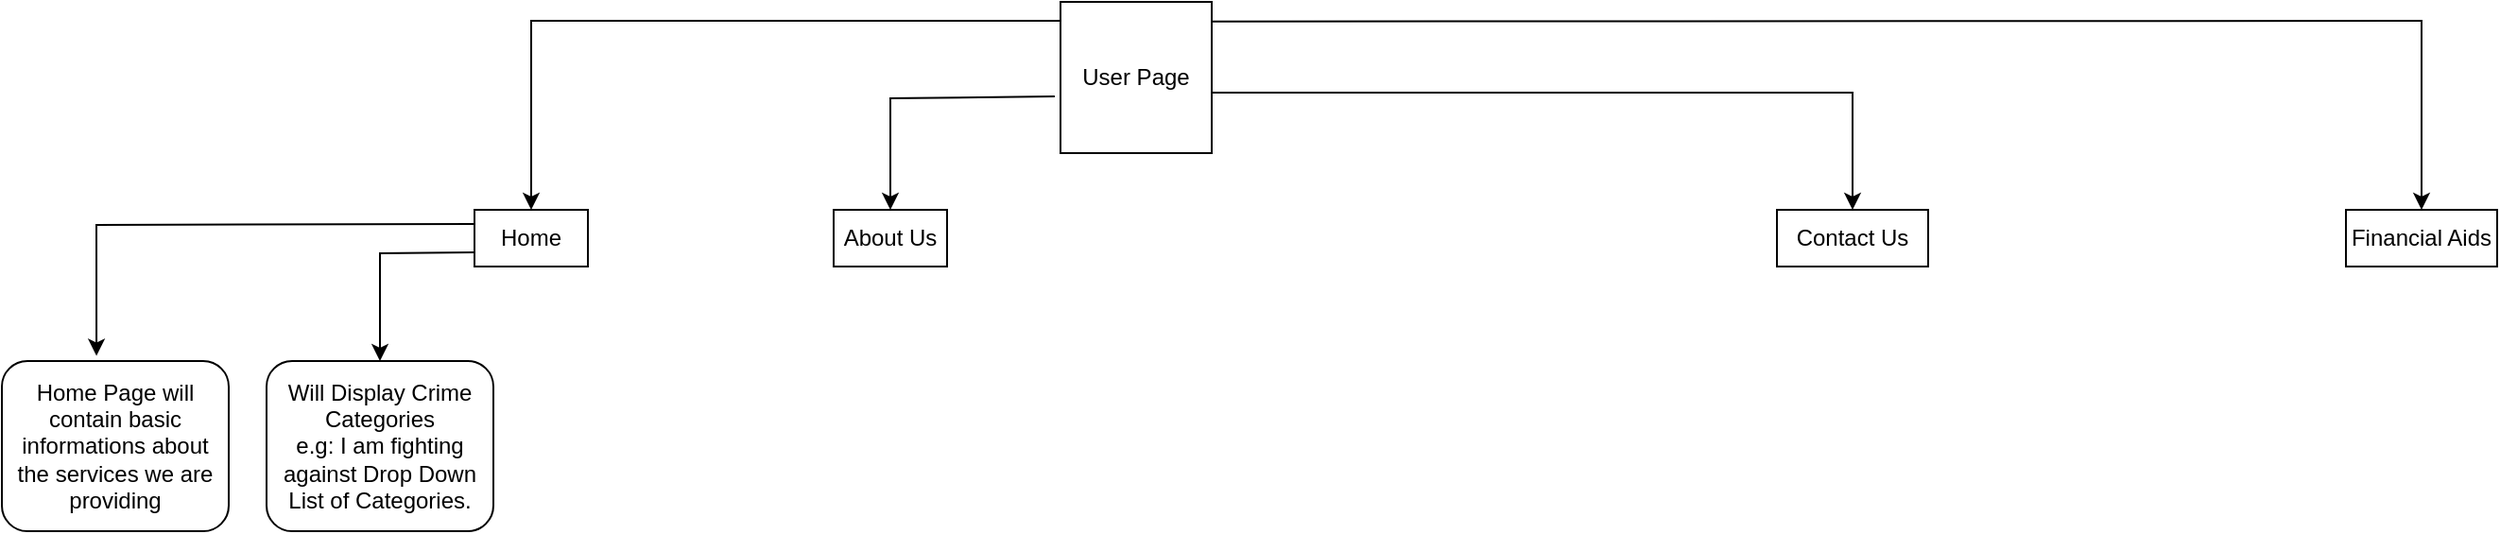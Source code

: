 <mxfile version="26.0.16">
  <diagram name="Page-1" id="WLoys8c1fPhX7VD4ao9a">
    <mxGraphModel dx="2463" dy="653" grid="1" gridSize="10" guides="1" tooltips="1" connect="1" arrows="1" fold="1" page="1" pageScale="1" pageWidth="850" pageHeight="1100" math="0" shadow="0">
      <root>
        <mxCell id="0" />
        <mxCell id="1" parent="0" />
        <mxCell id="bWFnkCtB5NSEsrCA-qpM-1" value="User Page" style="whiteSpace=wrap;html=1;aspect=fixed;" vertex="1" parent="1">
          <mxGeometry x="-40" y="30" width="80" height="80" as="geometry" />
        </mxCell>
        <mxCell id="bWFnkCtB5NSEsrCA-qpM-2" value="Home" style="rounded=0;whiteSpace=wrap;html=1;" vertex="1" parent="1">
          <mxGeometry x="-350" y="140" width="60" height="30" as="geometry" />
        </mxCell>
        <mxCell id="bWFnkCtB5NSEsrCA-qpM-4" value="About Us&lt;span style=&quot;color: rgba(0, 0, 0, 0); font-family: monospace; font-size: 0px; text-align: start; text-wrap-mode: nowrap;&quot;&gt;%3CmxGraphModel%3E%3Croot%3E%3CmxCell%20id%3D%220%22%2F%3E%3CmxCell%20id%3D%221%22%20parent%3D%220%22%2F%3E%3CmxCell%20id%3D%222%22%20value%3D%22Home%22%20style%3D%22rounded%3D0%3BwhiteSpace%3Dwrap%3Bhtml%3D1%3B%22%20vertex%3D%221%22%20parent%3D%221%22%3E%3CmxGeometry%20x%3D%22410%22%20y%3D%22240%22%20width%3D%2260%22%20height%3D%2230%22%20as%3D%22geometry%22%2F%3E%3C%2FmxCell%3E%3C%2Froot%3E%3C%2FmxGraphModel%3E&lt;/span&gt;" style="rounded=0;whiteSpace=wrap;html=1;" vertex="1" parent="1">
          <mxGeometry x="-160" y="140" width="60" height="30" as="geometry" />
        </mxCell>
        <mxCell id="bWFnkCtB5NSEsrCA-qpM-5" value="Contact Us" style="rounded=0;whiteSpace=wrap;html=1;" vertex="1" parent="1">
          <mxGeometry x="339" y="140" width="80" height="30" as="geometry" />
        </mxCell>
        <mxCell id="bWFnkCtB5NSEsrCA-qpM-8" value="Home Page will contain basic informations about the services we are providing" style="rounded=1;whiteSpace=wrap;html=1;" vertex="1" parent="1">
          <mxGeometry x="-600" y="220" width="120" height="90" as="geometry" />
        </mxCell>
        <mxCell id="bWFnkCtB5NSEsrCA-qpM-10" value="Will Display Crime Categories&lt;div&gt;e.g: I am fighting against Drop Down List of Categories.&lt;/div&gt;" style="rounded=1;whiteSpace=wrap;html=1;" vertex="1" parent="1">
          <mxGeometry x="-460" y="220" width="120" height="90" as="geometry" />
        </mxCell>
        <mxCell id="bWFnkCtB5NSEsrCA-qpM-13" value="Financial Aids" style="rounded=0;whiteSpace=wrap;html=1;" vertex="1" parent="1">
          <mxGeometry x="640" y="140" width="80" height="30" as="geometry" />
        </mxCell>
        <mxCell id="bWFnkCtB5NSEsrCA-qpM-15" value="" style="endArrow=classic;html=1;rounded=0;exitX=0;exitY=0.125;exitDx=0;exitDy=0;exitPerimeter=0;entryX=0.5;entryY=0;entryDx=0;entryDy=0;" edge="1" parent="1" source="bWFnkCtB5NSEsrCA-qpM-1" target="bWFnkCtB5NSEsrCA-qpM-2">
          <mxGeometry width="50" height="50" relative="1" as="geometry">
            <mxPoint x="-220" y="190" as="sourcePoint" />
            <mxPoint x="-170" y="140" as="targetPoint" />
            <Array as="points">
              <mxPoint x="-320" y="40" />
            </Array>
          </mxGeometry>
        </mxCell>
        <mxCell id="bWFnkCtB5NSEsrCA-qpM-16" value="" style="endArrow=classic;html=1;rounded=0;exitX=0.995;exitY=0.129;exitDx=0;exitDy=0;entryX=0.5;entryY=0;entryDx=0;entryDy=0;exitPerimeter=0;" edge="1" parent="1" source="bWFnkCtB5NSEsrCA-qpM-1" target="bWFnkCtB5NSEsrCA-qpM-13">
          <mxGeometry width="50" height="50" relative="1" as="geometry">
            <mxPoint x="460" y="40" as="sourcePoint" />
            <mxPoint x="170" y="120" as="targetPoint" />
            <Array as="points">
              <mxPoint x="680" y="40" />
            </Array>
          </mxGeometry>
        </mxCell>
        <mxCell id="bWFnkCtB5NSEsrCA-qpM-17" value="" style="endArrow=classic;html=1;rounded=0;exitX=-0.038;exitY=0.625;exitDx=0;exitDy=0;exitPerimeter=0;" edge="1" parent="1" source="bWFnkCtB5NSEsrCA-qpM-1">
          <mxGeometry width="50" height="50" relative="1" as="geometry">
            <mxPoint x="-82" y="80.96" as="sourcePoint" />
            <mxPoint x="-130" y="140" as="targetPoint" />
            <Array as="points">
              <mxPoint x="-130" y="81" />
            </Array>
          </mxGeometry>
        </mxCell>
        <mxCell id="bWFnkCtB5NSEsrCA-qpM-18" value="" style="endArrow=classic;html=1;rounded=0;entryX=0.5;entryY=0;entryDx=0;entryDy=0;exitX=1;exitY=0.5;exitDx=0;exitDy=0;" edge="1" parent="1" target="bWFnkCtB5NSEsrCA-qpM-5">
          <mxGeometry width="50" height="50" relative="1" as="geometry">
            <mxPoint x="40" y="78.0" as="sourcePoint" />
            <mxPoint x="379.0" y="128.0" as="targetPoint" />
            <Array as="points">
              <mxPoint x="379" y="78" />
            </Array>
          </mxGeometry>
        </mxCell>
        <mxCell id="bWFnkCtB5NSEsrCA-qpM-19" value="" style="endArrow=classic;html=1;rounded=0;exitX=0;exitY=0.25;exitDx=0;exitDy=0;entryX=0.417;entryY=-0.031;entryDx=0;entryDy=0;entryPerimeter=0;" edge="1" parent="1" source="bWFnkCtB5NSEsrCA-qpM-2" target="bWFnkCtB5NSEsrCA-qpM-8">
          <mxGeometry width="50" height="50" relative="1" as="geometry">
            <mxPoint x="-350" y="160" as="sourcePoint" />
            <mxPoint x="-420" y="210" as="targetPoint" />
            <Array as="points">
              <mxPoint x="-550" y="148" />
            </Array>
          </mxGeometry>
        </mxCell>
        <mxCell id="bWFnkCtB5NSEsrCA-qpM-20" value="" style="endArrow=classic;html=1;rounded=0;entryX=0.5;entryY=0;entryDx=0;entryDy=0;exitX=0;exitY=0.75;exitDx=0;exitDy=0;" edge="1" parent="1" source="bWFnkCtB5NSEsrCA-qpM-2" target="bWFnkCtB5NSEsrCA-qpM-10">
          <mxGeometry width="50" height="50" relative="1" as="geometry">
            <mxPoint x="-380" y="220" as="sourcePoint" />
            <mxPoint x="-330" y="170" as="targetPoint" />
            <Array as="points">
              <mxPoint x="-400" y="163" />
            </Array>
          </mxGeometry>
        </mxCell>
      </root>
    </mxGraphModel>
  </diagram>
</mxfile>
